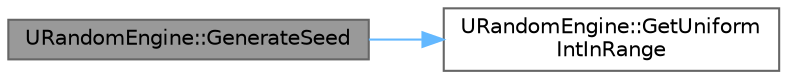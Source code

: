 digraph "URandomEngine::GenerateSeed"
{
 // INTERACTIVE_SVG=YES
 // LATEX_PDF_SIZE
  bgcolor="transparent";
  edge [fontname=Helvetica,fontsize=10,labelfontname=Helvetica,labelfontsize=10];
  node [fontname=Helvetica,fontsize=10,shape=box,height=0.2,width=0.4];
  rankdir="LR";
  Node1 [id="Node000001",label="URandomEngine::GenerateSeed",height=0.2,width=0.4,color="gray40", fillcolor="grey60", style="filled", fontcolor="black",tooltip="Generate a seed derived from previous seed."];
  Node1 -> Node2 [id="edge1_Node000001_Node000002",color="steelblue1",style="solid",tooltip=" "];
  Node2 [id="Node000002",label="URandomEngine::GetUniform\lIntInRange",height=0.2,width=0.4,color="grey40", fillcolor="white", style="filled",URL="$d2/d4b/classURandomEngine.html#a6cbdafe0767236a7427dea3348542dfc",tooltip=" "];
}
